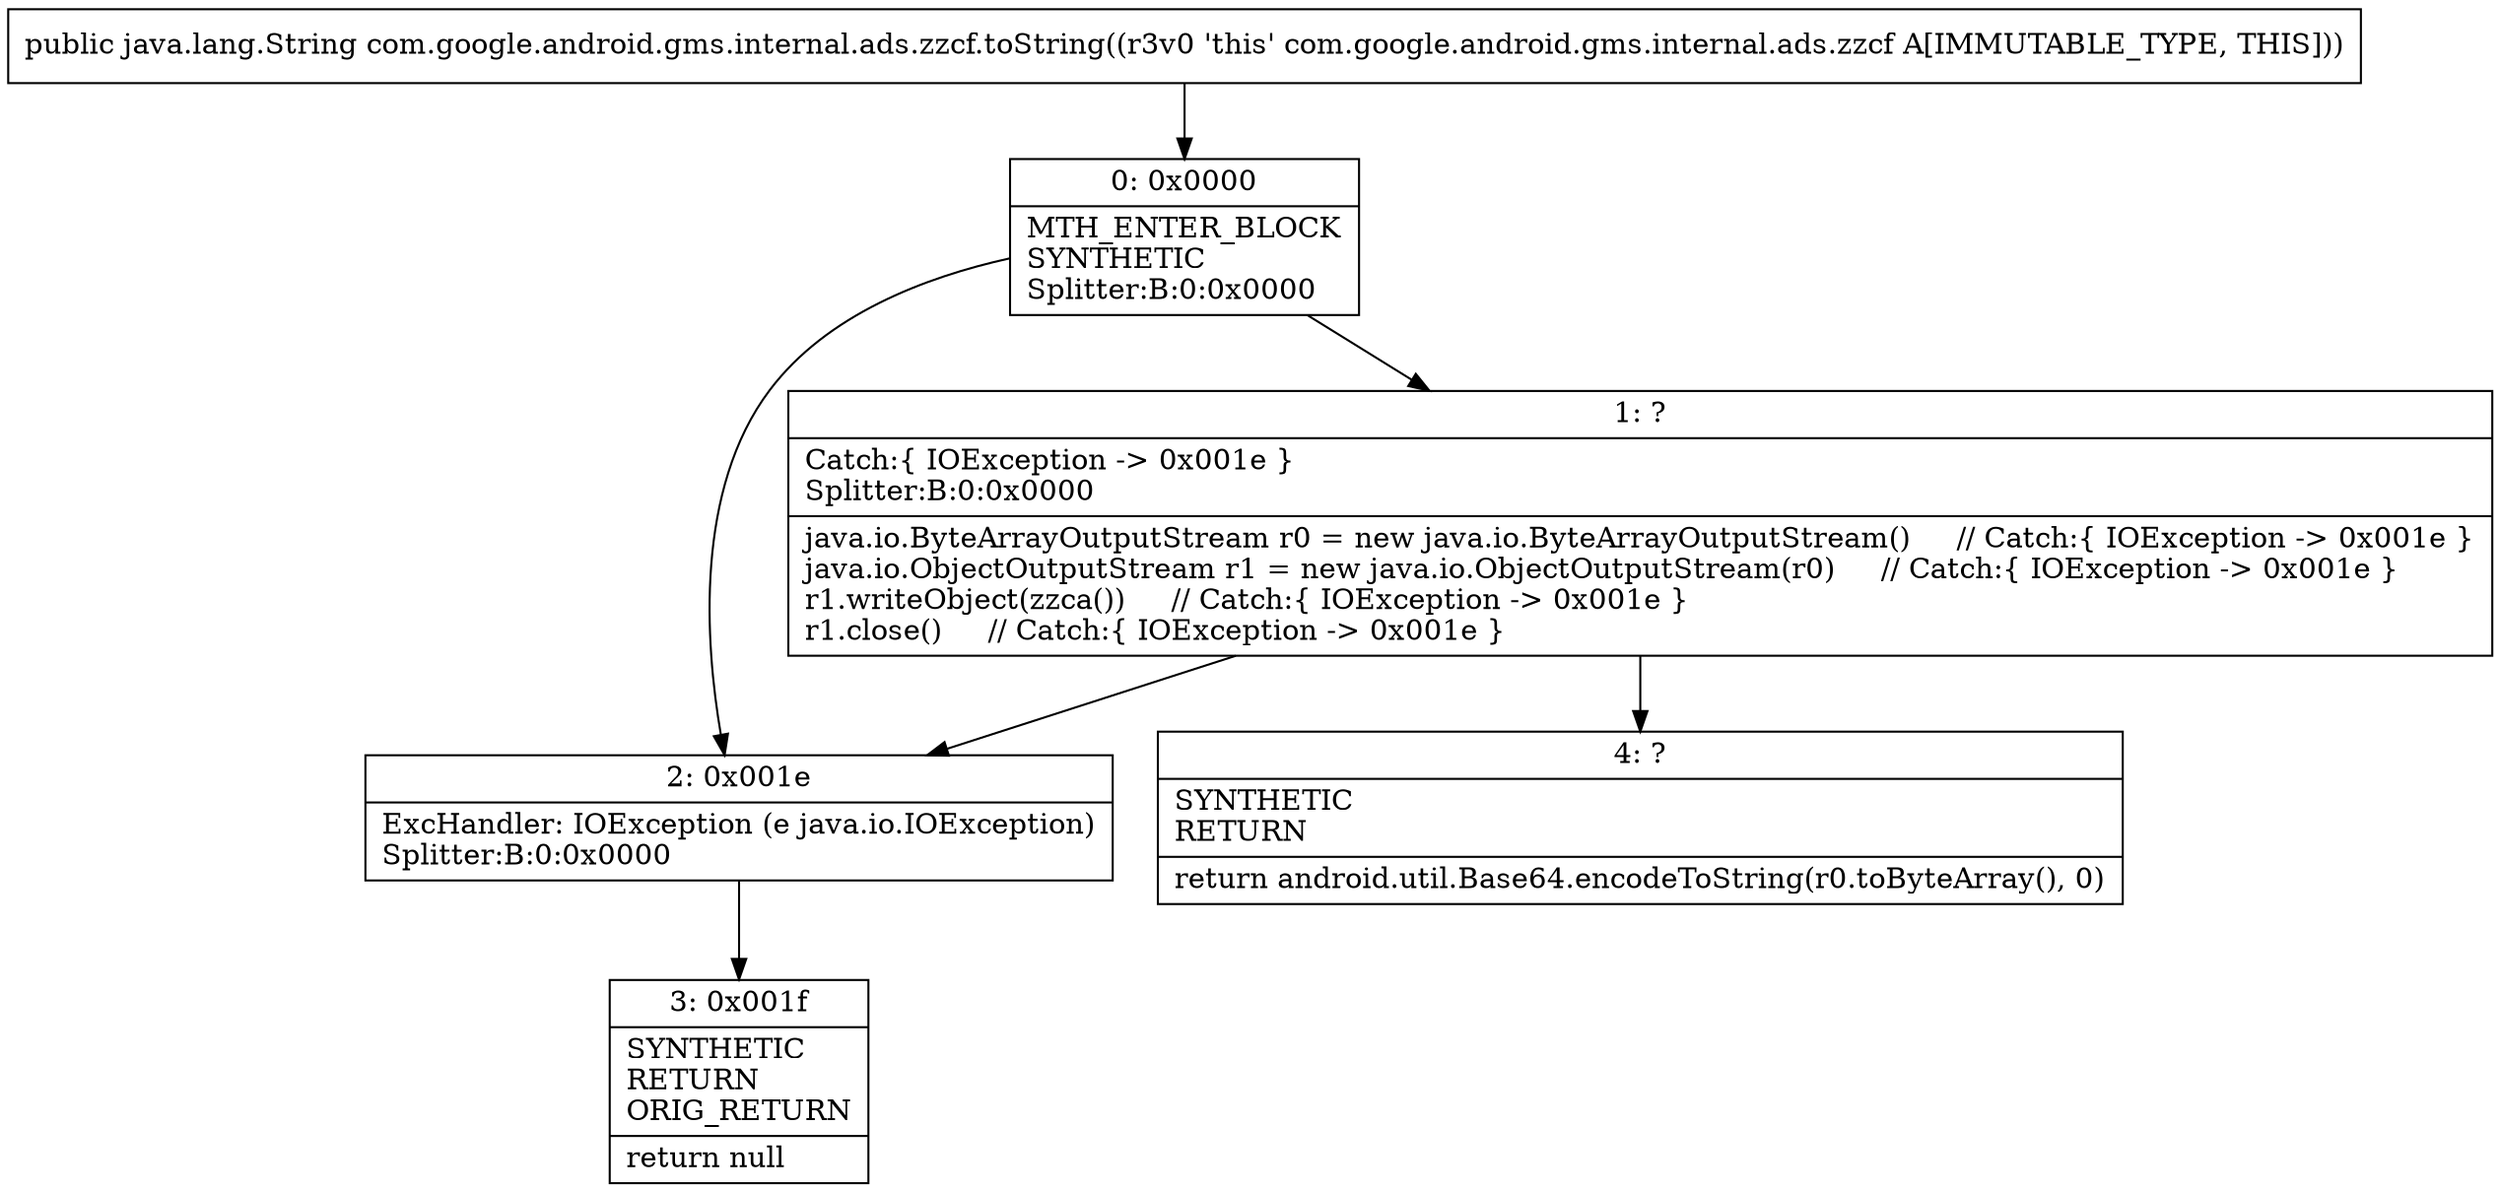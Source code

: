 digraph "CFG forcom.google.android.gms.internal.ads.zzcf.toString()Ljava\/lang\/String;" {
Node_0 [shape=record,label="{0\:\ 0x0000|MTH_ENTER_BLOCK\lSYNTHETIC\lSplitter:B:0:0x0000\l}"];
Node_1 [shape=record,label="{1\:\ ?|Catch:\{ IOException \-\> 0x001e \}\lSplitter:B:0:0x0000\l|java.io.ByteArrayOutputStream r0 = new java.io.ByteArrayOutputStream()     \/\/ Catch:\{ IOException \-\> 0x001e \}\ljava.io.ObjectOutputStream r1 = new java.io.ObjectOutputStream(r0)     \/\/ Catch:\{ IOException \-\> 0x001e \}\lr1.writeObject(zzca())     \/\/ Catch:\{ IOException \-\> 0x001e \}\lr1.close()     \/\/ Catch:\{ IOException \-\> 0x001e \}\l}"];
Node_2 [shape=record,label="{2\:\ 0x001e|ExcHandler: IOException (e java.io.IOException)\lSplitter:B:0:0x0000\l}"];
Node_3 [shape=record,label="{3\:\ 0x001f|SYNTHETIC\lRETURN\lORIG_RETURN\l|return null\l}"];
Node_4 [shape=record,label="{4\:\ ?|SYNTHETIC\lRETURN\l|return android.util.Base64.encodeToString(r0.toByteArray(), 0)\l}"];
MethodNode[shape=record,label="{public java.lang.String com.google.android.gms.internal.ads.zzcf.toString((r3v0 'this' com.google.android.gms.internal.ads.zzcf A[IMMUTABLE_TYPE, THIS])) }"];
MethodNode -> Node_0;
Node_0 -> Node_1;
Node_0 -> Node_2;
Node_1 -> Node_2;
Node_1 -> Node_4;
Node_2 -> Node_3;
}


